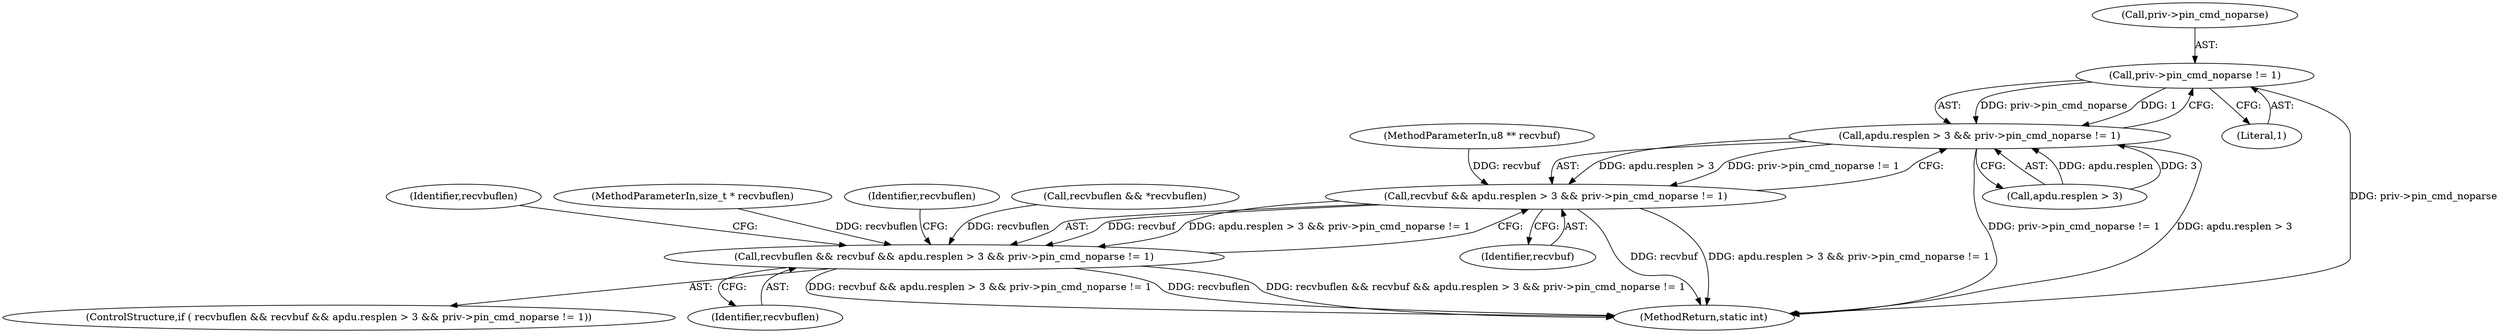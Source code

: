 digraph "0_OpenSC_8fe377e93b4b56060e5bbfb6f3142ceaeca744fa_14@pointer" {
"1000384" [label="(Call,priv->pin_cmd_noparse != 1)"];
"1000378" [label="(Call,apdu.resplen > 3 && priv->pin_cmd_noparse != 1)"];
"1000376" [label="(Call,recvbuf && apdu.resplen > 3 && priv->pin_cmd_noparse != 1)"];
"1000374" [label="(Call,recvbuflen && recvbuf && apdu.resplen > 3 && priv->pin_cmd_noparse != 1)"];
"1000379" [label="(Call,apdu.resplen > 3)"];
"1000477" [label="(Identifier,recvbuflen)"];
"1000378" [label="(Call,apdu.resplen > 3 && priv->pin_cmd_noparse != 1)"];
"1000385" [label="(Call,priv->pin_cmd_noparse)"];
"1000120" [label="(MethodParameterIn,size_t * recvbuflen)"];
"1000377" [label="(Identifier,recvbuf)"];
"1000384" [label="(Call,priv->pin_cmd_noparse != 1)"];
"1000119" [label="(MethodParameterIn,u8 ** recvbuf)"];
"1000388" [label="(Literal,1)"];
"1000495" [label="(MethodReturn,static int)"];
"1000376" [label="(Call,recvbuf && apdu.resplen > 3 && priv->pin_cmd_noparse != 1)"];
"1000374" [label="(Call,recvbuflen && recvbuf && apdu.resplen > 3 && priv->pin_cmd_noparse != 1)"];
"1000373" [label="(ControlStructure,if ( recvbuflen && recvbuf && apdu.resplen > 3 && priv->pin_cmd_noparse != 1))"];
"1000375" [label="(Identifier,recvbuflen)"];
"1000392" [label="(Identifier,recvbuflen)"];
"1000173" [label="(Call,recvbuflen && *recvbuflen)"];
"1000384" -> "1000378"  [label="AST: "];
"1000384" -> "1000388"  [label="CFG: "];
"1000385" -> "1000384"  [label="AST: "];
"1000388" -> "1000384"  [label="AST: "];
"1000378" -> "1000384"  [label="CFG: "];
"1000384" -> "1000495"  [label="DDG: priv->pin_cmd_noparse"];
"1000384" -> "1000378"  [label="DDG: priv->pin_cmd_noparse"];
"1000384" -> "1000378"  [label="DDG: 1"];
"1000378" -> "1000376"  [label="AST: "];
"1000378" -> "1000379"  [label="CFG: "];
"1000379" -> "1000378"  [label="AST: "];
"1000376" -> "1000378"  [label="CFG: "];
"1000378" -> "1000495"  [label="DDG: priv->pin_cmd_noparse != 1"];
"1000378" -> "1000495"  [label="DDG: apdu.resplen > 3"];
"1000378" -> "1000376"  [label="DDG: apdu.resplen > 3"];
"1000378" -> "1000376"  [label="DDG: priv->pin_cmd_noparse != 1"];
"1000379" -> "1000378"  [label="DDG: apdu.resplen"];
"1000379" -> "1000378"  [label="DDG: 3"];
"1000376" -> "1000374"  [label="AST: "];
"1000376" -> "1000377"  [label="CFG: "];
"1000377" -> "1000376"  [label="AST: "];
"1000374" -> "1000376"  [label="CFG: "];
"1000376" -> "1000495"  [label="DDG: recvbuf"];
"1000376" -> "1000495"  [label="DDG: apdu.resplen > 3 && priv->pin_cmd_noparse != 1"];
"1000376" -> "1000374"  [label="DDG: recvbuf"];
"1000376" -> "1000374"  [label="DDG: apdu.resplen > 3 && priv->pin_cmd_noparse != 1"];
"1000119" -> "1000376"  [label="DDG: recvbuf"];
"1000374" -> "1000373"  [label="AST: "];
"1000374" -> "1000375"  [label="CFG: "];
"1000375" -> "1000374"  [label="AST: "];
"1000392" -> "1000374"  [label="CFG: "];
"1000477" -> "1000374"  [label="CFG: "];
"1000374" -> "1000495"  [label="DDG: recvbuf && apdu.resplen > 3 && priv->pin_cmd_noparse != 1"];
"1000374" -> "1000495"  [label="DDG: recvbuflen"];
"1000374" -> "1000495"  [label="DDG: recvbuflen && recvbuf && apdu.resplen > 3 && priv->pin_cmd_noparse != 1"];
"1000173" -> "1000374"  [label="DDG: recvbuflen"];
"1000120" -> "1000374"  [label="DDG: recvbuflen"];
}
